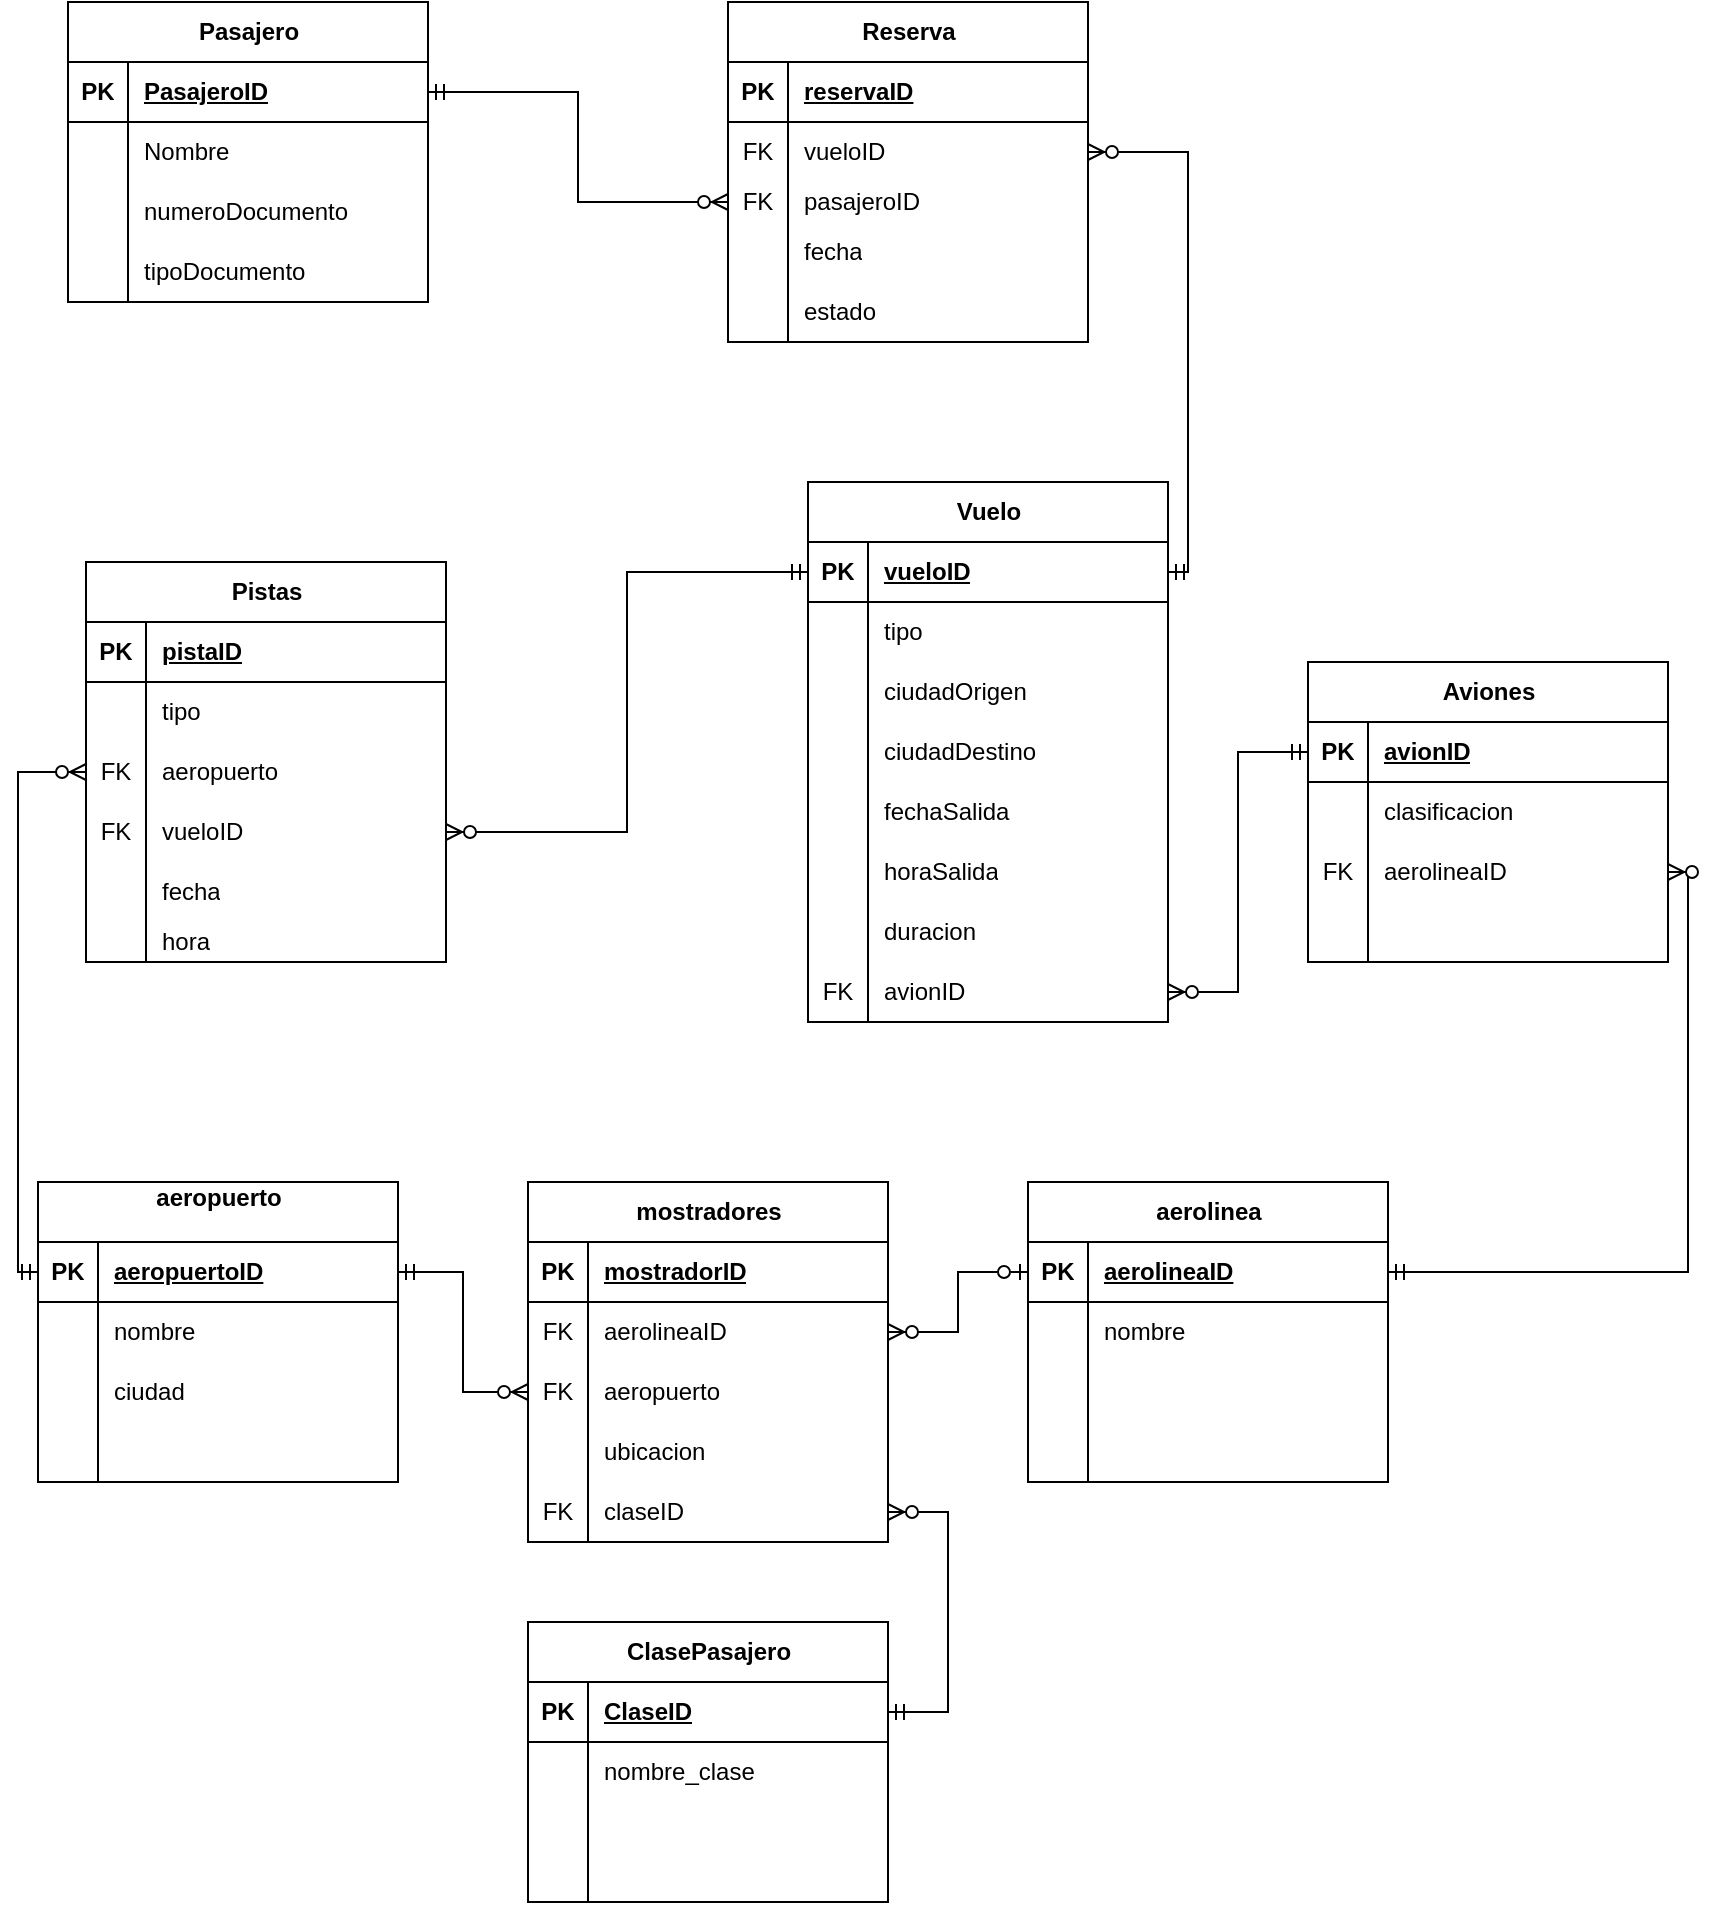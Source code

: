 <mxfile version="24.0.5" type="github">
  <diagram name="Page-1" id="Z1D8ABs6Uirl7WwFw-Ri">
    <mxGraphModel dx="1176" dy="2156" grid="1" gridSize="10" guides="1" tooltips="1" connect="1" arrows="1" fold="1" page="1" pageScale="1" pageWidth="850" pageHeight="1100" math="0" shadow="0">
      <root>
        <mxCell id="0" />
        <mxCell id="1" parent="0" />
        <mxCell id="-_fWLIBA2pjpZdsKXM5V-2" value="aeropuerto&lt;div&gt;&lt;br&gt;&lt;/div&gt;" style="shape=table;startSize=30;container=1;collapsible=1;childLayout=tableLayout;fixedRows=1;rowLines=0;fontStyle=1;align=center;resizeLast=1;html=1;" vertex="1" parent="1">
          <mxGeometry x="245" y="310" width="180" height="150" as="geometry" />
        </mxCell>
        <mxCell id="-_fWLIBA2pjpZdsKXM5V-3" value="" style="shape=tableRow;horizontal=0;startSize=0;swimlaneHead=0;swimlaneBody=0;fillColor=none;collapsible=0;dropTarget=0;points=[[0,0.5],[1,0.5]];portConstraint=eastwest;top=0;left=0;right=0;bottom=1;" vertex="1" parent="-_fWLIBA2pjpZdsKXM5V-2">
          <mxGeometry y="30" width="180" height="30" as="geometry" />
        </mxCell>
        <mxCell id="-_fWLIBA2pjpZdsKXM5V-4" value="PK" style="shape=partialRectangle;connectable=0;fillColor=none;top=0;left=0;bottom=0;right=0;fontStyle=1;overflow=hidden;whiteSpace=wrap;html=1;" vertex="1" parent="-_fWLIBA2pjpZdsKXM5V-3">
          <mxGeometry width="30" height="30" as="geometry">
            <mxRectangle width="30" height="30" as="alternateBounds" />
          </mxGeometry>
        </mxCell>
        <mxCell id="-_fWLIBA2pjpZdsKXM5V-5" value="aeropuertoID" style="shape=partialRectangle;connectable=0;fillColor=none;top=0;left=0;bottom=0;right=0;align=left;spacingLeft=6;fontStyle=5;overflow=hidden;whiteSpace=wrap;html=1;" vertex="1" parent="-_fWLIBA2pjpZdsKXM5V-3">
          <mxGeometry x="30" width="150" height="30" as="geometry">
            <mxRectangle width="150" height="30" as="alternateBounds" />
          </mxGeometry>
        </mxCell>
        <mxCell id="-_fWLIBA2pjpZdsKXM5V-6" value="" style="shape=tableRow;horizontal=0;startSize=0;swimlaneHead=0;swimlaneBody=0;fillColor=none;collapsible=0;dropTarget=0;points=[[0,0.5],[1,0.5]];portConstraint=eastwest;top=0;left=0;right=0;bottom=0;" vertex="1" parent="-_fWLIBA2pjpZdsKXM5V-2">
          <mxGeometry y="60" width="180" height="30" as="geometry" />
        </mxCell>
        <mxCell id="-_fWLIBA2pjpZdsKXM5V-7" value="" style="shape=partialRectangle;connectable=0;fillColor=none;top=0;left=0;bottom=0;right=0;editable=1;overflow=hidden;whiteSpace=wrap;html=1;" vertex="1" parent="-_fWLIBA2pjpZdsKXM5V-6">
          <mxGeometry width="30" height="30" as="geometry">
            <mxRectangle width="30" height="30" as="alternateBounds" />
          </mxGeometry>
        </mxCell>
        <mxCell id="-_fWLIBA2pjpZdsKXM5V-8" value="nombre" style="shape=partialRectangle;connectable=0;fillColor=none;top=0;left=0;bottom=0;right=0;align=left;spacingLeft=6;overflow=hidden;whiteSpace=wrap;html=1;" vertex="1" parent="-_fWLIBA2pjpZdsKXM5V-6">
          <mxGeometry x="30" width="150" height="30" as="geometry">
            <mxRectangle width="150" height="30" as="alternateBounds" />
          </mxGeometry>
        </mxCell>
        <mxCell id="-_fWLIBA2pjpZdsKXM5V-9" value="" style="shape=tableRow;horizontal=0;startSize=0;swimlaneHead=0;swimlaneBody=0;fillColor=none;collapsible=0;dropTarget=0;points=[[0,0.5],[1,0.5]];portConstraint=eastwest;top=0;left=0;right=0;bottom=0;" vertex="1" parent="-_fWLIBA2pjpZdsKXM5V-2">
          <mxGeometry y="90" width="180" height="30" as="geometry" />
        </mxCell>
        <mxCell id="-_fWLIBA2pjpZdsKXM5V-10" value="" style="shape=partialRectangle;connectable=0;fillColor=none;top=0;left=0;bottom=0;right=0;editable=1;overflow=hidden;whiteSpace=wrap;html=1;" vertex="1" parent="-_fWLIBA2pjpZdsKXM5V-9">
          <mxGeometry width="30" height="30" as="geometry">
            <mxRectangle width="30" height="30" as="alternateBounds" />
          </mxGeometry>
        </mxCell>
        <mxCell id="-_fWLIBA2pjpZdsKXM5V-11" value="ciudad" style="shape=partialRectangle;connectable=0;fillColor=none;top=0;left=0;bottom=0;right=0;align=left;spacingLeft=6;overflow=hidden;whiteSpace=wrap;html=1;" vertex="1" parent="-_fWLIBA2pjpZdsKXM5V-9">
          <mxGeometry x="30" width="150" height="30" as="geometry">
            <mxRectangle width="150" height="30" as="alternateBounds" />
          </mxGeometry>
        </mxCell>
        <mxCell id="-_fWLIBA2pjpZdsKXM5V-12" value="" style="shape=tableRow;horizontal=0;startSize=0;swimlaneHead=0;swimlaneBody=0;fillColor=none;collapsible=0;dropTarget=0;points=[[0,0.5],[1,0.5]];portConstraint=eastwest;top=0;left=0;right=0;bottom=0;" vertex="1" parent="-_fWLIBA2pjpZdsKXM5V-2">
          <mxGeometry y="120" width="180" height="30" as="geometry" />
        </mxCell>
        <mxCell id="-_fWLIBA2pjpZdsKXM5V-13" value="" style="shape=partialRectangle;connectable=0;fillColor=none;top=0;left=0;bottom=0;right=0;editable=1;overflow=hidden;whiteSpace=wrap;html=1;" vertex="1" parent="-_fWLIBA2pjpZdsKXM5V-12">
          <mxGeometry width="30" height="30" as="geometry">
            <mxRectangle width="30" height="30" as="alternateBounds" />
          </mxGeometry>
        </mxCell>
        <mxCell id="-_fWLIBA2pjpZdsKXM5V-14" value="" style="shape=partialRectangle;connectable=0;fillColor=none;top=0;left=0;bottom=0;right=0;align=left;spacingLeft=6;overflow=hidden;whiteSpace=wrap;html=1;" vertex="1" parent="-_fWLIBA2pjpZdsKXM5V-12">
          <mxGeometry x="30" width="150" height="30" as="geometry">
            <mxRectangle width="150" height="30" as="alternateBounds" />
          </mxGeometry>
        </mxCell>
        <mxCell id="-_fWLIBA2pjpZdsKXM5V-15" value="mostradores" style="shape=table;startSize=30;container=1;collapsible=1;childLayout=tableLayout;fixedRows=1;rowLines=0;fontStyle=1;align=center;resizeLast=1;html=1;" vertex="1" parent="1">
          <mxGeometry x="490" y="310" width="180" height="180" as="geometry" />
        </mxCell>
        <mxCell id="-_fWLIBA2pjpZdsKXM5V-16" value="" style="shape=tableRow;horizontal=0;startSize=0;swimlaneHead=0;swimlaneBody=0;fillColor=none;collapsible=0;dropTarget=0;points=[[0,0.5],[1,0.5]];portConstraint=eastwest;top=0;left=0;right=0;bottom=1;" vertex="1" parent="-_fWLIBA2pjpZdsKXM5V-15">
          <mxGeometry y="30" width="180" height="30" as="geometry" />
        </mxCell>
        <mxCell id="-_fWLIBA2pjpZdsKXM5V-17" value="PK" style="shape=partialRectangle;connectable=0;fillColor=none;top=0;left=0;bottom=0;right=0;fontStyle=1;overflow=hidden;whiteSpace=wrap;html=1;" vertex="1" parent="-_fWLIBA2pjpZdsKXM5V-16">
          <mxGeometry width="30" height="30" as="geometry">
            <mxRectangle width="30" height="30" as="alternateBounds" />
          </mxGeometry>
        </mxCell>
        <mxCell id="-_fWLIBA2pjpZdsKXM5V-18" value="mostradorID" style="shape=partialRectangle;connectable=0;fillColor=none;top=0;left=0;bottom=0;right=0;align=left;spacingLeft=6;fontStyle=5;overflow=hidden;whiteSpace=wrap;html=1;" vertex="1" parent="-_fWLIBA2pjpZdsKXM5V-16">
          <mxGeometry x="30" width="150" height="30" as="geometry">
            <mxRectangle width="150" height="30" as="alternateBounds" />
          </mxGeometry>
        </mxCell>
        <mxCell id="-_fWLIBA2pjpZdsKXM5V-19" value="" style="shape=tableRow;horizontal=0;startSize=0;swimlaneHead=0;swimlaneBody=0;fillColor=none;collapsible=0;dropTarget=0;points=[[0,0.5],[1,0.5]];portConstraint=eastwest;top=0;left=0;right=0;bottom=0;" vertex="1" parent="-_fWLIBA2pjpZdsKXM5V-15">
          <mxGeometry y="60" width="180" height="30" as="geometry" />
        </mxCell>
        <mxCell id="-_fWLIBA2pjpZdsKXM5V-20" value="FK" style="shape=partialRectangle;connectable=0;fillColor=none;top=0;left=0;bottom=0;right=0;editable=1;overflow=hidden;whiteSpace=wrap;html=1;" vertex="1" parent="-_fWLIBA2pjpZdsKXM5V-19">
          <mxGeometry width="30" height="30" as="geometry">
            <mxRectangle width="30" height="30" as="alternateBounds" />
          </mxGeometry>
        </mxCell>
        <mxCell id="-_fWLIBA2pjpZdsKXM5V-21" value="aerolineaID" style="shape=partialRectangle;connectable=0;fillColor=none;top=0;left=0;bottom=0;right=0;align=left;spacingLeft=6;overflow=hidden;whiteSpace=wrap;html=1;" vertex="1" parent="-_fWLIBA2pjpZdsKXM5V-19">
          <mxGeometry x="30" width="150" height="30" as="geometry">
            <mxRectangle width="150" height="30" as="alternateBounds" />
          </mxGeometry>
        </mxCell>
        <mxCell id="-_fWLIBA2pjpZdsKXM5V-22" value="" style="shape=tableRow;horizontal=0;startSize=0;swimlaneHead=0;swimlaneBody=0;fillColor=none;collapsible=0;dropTarget=0;points=[[0,0.5],[1,0.5]];portConstraint=eastwest;top=0;left=0;right=0;bottom=0;" vertex="1" parent="-_fWLIBA2pjpZdsKXM5V-15">
          <mxGeometry y="90" width="180" height="30" as="geometry" />
        </mxCell>
        <mxCell id="-_fWLIBA2pjpZdsKXM5V-23" value="FK" style="shape=partialRectangle;connectable=0;fillColor=none;top=0;left=0;bottom=0;right=0;editable=1;overflow=hidden;whiteSpace=wrap;html=1;" vertex="1" parent="-_fWLIBA2pjpZdsKXM5V-22">
          <mxGeometry width="30" height="30" as="geometry">
            <mxRectangle width="30" height="30" as="alternateBounds" />
          </mxGeometry>
        </mxCell>
        <mxCell id="-_fWLIBA2pjpZdsKXM5V-24" value="aeropuerto" style="shape=partialRectangle;connectable=0;fillColor=none;top=0;left=0;bottom=0;right=0;align=left;spacingLeft=6;overflow=hidden;whiteSpace=wrap;html=1;" vertex="1" parent="-_fWLIBA2pjpZdsKXM5V-22">
          <mxGeometry x="30" width="150" height="30" as="geometry">
            <mxRectangle width="150" height="30" as="alternateBounds" />
          </mxGeometry>
        </mxCell>
        <mxCell id="-_fWLIBA2pjpZdsKXM5V-25" value="" style="shape=tableRow;horizontal=0;startSize=0;swimlaneHead=0;swimlaneBody=0;fillColor=none;collapsible=0;dropTarget=0;points=[[0,0.5],[1,0.5]];portConstraint=eastwest;top=0;left=0;right=0;bottom=0;" vertex="1" parent="-_fWLIBA2pjpZdsKXM5V-15">
          <mxGeometry y="120" width="180" height="30" as="geometry" />
        </mxCell>
        <mxCell id="-_fWLIBA2pjpZdsKXM5V-26" value="" style="shape=partialRectangle;connectable=0;fillColor=none;top=0;left=0;bottom=0;right=0;editable=1;overflow=hidden;whiteSpace=wrap;html=1;" vertex="1" parent="-_fWLIBA2pjpZdsKXM5V-25">
          <mxGeometry width="30" height="30" as="geometry">
            <mxRectangle width="30" height="30" as="alternateBounds" />
          </mxGeometry>
        </mxCell>
        <mxCell id="-_fWLIBA2pjpZdsKXM5V-27" value="ubicacion" style="shape=partialRectangle;connectable=0;fillColor=none;top=0;left=0;bottom=0;right=0;align=left;spacingLeft=6;overflow=hidden;whiteSpace=wrap;html=1;" vertex="1" parent="-_fWLIBA2pjpZdsKXM5V-25">
          <mxGeometry x="30" width="150" height="30" as="geometry">
            <mxRectangle width="150" height="30" as="alternateBounds" />
          </mxGeometry>
        </mxCell>
        <mxCell id="-_fWLIBA2pjpZdsKXM5V-41" value="" style="shape=tableRow;horizontal=0;startSize=0;swimlaneHead=0;swimlaneBody=0;fillColor=none;collapsible=0;dropTarget=0;points=[[0,0.5],[1,0.5]];portConstraint=eastwest;top=0;left=0;right=0;bottom=0;" vertex="1" parent="-_fWLIBA2pjpZdsKXM5V-15">
          <mxGeometry y="150" width="180" height="30" as="geometry" />
        </mxCell>
        <mxCell id="-_fWLIBA2pjpZdsKXM5V-42" value="FK" style="shape=partialRectangle;connectable=0;fillColor=none;top=0;left=0;bottom=0;right=0;editable=1;overflow=hidden;whiteSpace=wrap;html=1;" vertex="1" parent="-_fWLIBA2pjpZdsKXM5V-41">
          <mxGeometry width="30" height="30" as="geometry">
            <mxRectangle width="30" height="30" as="alternateBounds" />
          </mxGeometry>
        </mxCell>
        <mxCell id="-_fWLIBA2pjpZdsKXM5V-43" value="claseID" style="shape=partialRectangle;connectable=0;fillColor=none;top=0;left=0;bottom=0;right=0;align=left;spacingLeft=6;overflow=hidden;whiteSpace=wrap;html=1;" vertex="1" parent="-_fWLIBA2pjpZdsKXM5V-41">
          <mxGeometry x="30" width="150" height="30" as="geometry">
            <mxRectangle width="150" height="30" as="alternateBounds" />
          </mxGeometry>
        </mxCell>
        <mxCell id="-_fWLIBA2pjpZdsKXM5V-28" value="aerolinea" style="shape=table;startSize=30;container=1;collapsible=1;childLayout=tableLayout;fixedRows=1;rowLines=0;fontStyle=1;align=center;resizeLast=1;html=1;" vertex="1" parent="1">
          <mxGeometry x="740" y="310" width="180" height="150" as="geometry" />
        </mxCell>
        <mxCell id="-_fWLIBA2pjpZdsKXM5V-29" value="" style="shape=tableRow;horizontal=0;startSize=0;swimlaneHead=0;swimlaneBody=0;fillColor=none;collapsible=0;dropTarget=0;points=[[0,0.5],[1,0.5]];portConstraint=eastwest;top=0;left=0;right=0;bottom=1;" vertex="1" parent="-_fWLIBA2pjpZdsKXM5V-28">
          <mxGeometry y="30" width="180" height="30" as="geometry" />
        </mxCell>
        <mxCell id="-_fWLIBA2pjpZdsKXM5V-30" value="PK" style="shape=partialRectangle;connectable=0;fillColor=none;top=0;left=0;bottom=0;right=0;fontStyle=1;overflow=hidden;whiteSpace=wrap;html=1;" vertex="1" parent="-_fWLIBA2pjpZdsKXM5V-29">
          <mxGeometry width="30" height="30" as="geometry">
            <mxRectangle width="30" height="30" as="alternateBounds" />
          </mxGeometry>
        </mxCell>
        <mxCell id="-_fWLIBA2pjpZdsKXM5V-31" value="aerolineaID" style="shape=partialRectangle;connectable=0;fillColor=none;top=0;left=0;bottom=0;right=0;align=left;spacingLeft=6;fontStyle=5;overflow=hidden;whiteSpace=wrap;html=1;" vertex="1" parent="-_fWLIBA2pjpZdsKXM5V-29">
          <mxGeometry x="30" width="150" height="30" as="geometry">
            <mxRectangle width="150" height="30" as="alternateBounds" />
          </mxGeometry>
        </mxCell>
        <mxCell id="-_fWLIBA2pjpZdsKXM5V-32" value="" style="shape=tableRow;horizontal=0;startSize=0;swimlaneHead=0;swimlaneBody=0;fillColor=none;collapsible=0;dropTarget=0;points=[[0,0.5],[1,0.5]];portConstraint=eastwest;top=0;left=0;right=0;bottom=0;" vertex="1" parent="-_fWLIBA2pjpZdsKXM5V-28">
          <mxGeometry y="60" width="180" height="30" as="geometry" />
        </mxCell>
        <mxCell id="-_fWLIBA2pjpZdsKXM5V-33" value="" style="shape=partialRectangle;connectable=0;fillColor=none;top=0;left=0;bottom=0;right=0;editable=1;overflow=hidden;whiteSpace=wrap;html=1;" vertex="1" parent="-_fWLIBA2pjpZdsKXM5V-32">
          <mxGeometry width="30" height="30" as="geometry">
            <mxRectangle width="30" height="30" as="alternateBounds" />
          </mxGeometry>
        </mxCell>
        <mxCell id="-_fWLIBA2pjpZdsKXM5V-34" value="nombre" style="shape=partialRectangle;connectable=0;fillColor=none;top=0;left=0;bottom=0;right=0;align=left;spacingLeft=6;overflow=hidden;whiteSpace=wrap;html=1;" vertex="1" parent="-_fWLIBA2pjpZdsKXM5V-32">
          <mxGeometry x="30" width="150" height="30" as="geometry">
            <mxRectangle width="150" height="30" as="alternateBounds" />
          </mxGeometry>
        </mxCell>
        <mxCell id="-_fWLIBA2pjpZdsKXM5V-35" value="" style="shape=tableRow;horizontal=0;startSize=0;swimlaneHead=0;swimlaneBody=0;fillColor=none;collapsible=0;dropTarget=0;points=[[0,0.5],[1,0.5]];portConstraint=eastwest;top=0;left=0;right=0;bottom=0;" vertex="1" parent="-_fWLIBA2pjpZdsKXM5V-28">
          <mxGeometry y="90" width="180" height="30" as="geometry" />
        </mxCell>
        <mxCell id="-_fWLIBA2pjpZdsKXM5V-36" value="" style="shape=partialRectangle;connectable=0;fillColor=none;top=0;left=0;bottom=0;right=0;editable=1;overflow=hidden;whiteSpace=wrap;html=1;" vertex="1" parent="-_fWLIBA2pjpZdsKXM5V-35">
          <mxGeometry width="30" height="30" as="geometry">
            <mxRectangle width="30" height="30" as="alternateBounds" />
          </mxGeometry>
        </mxCell>
        <mxCell id="-_fWLIBA2pjpZdsKXM5V-37" value="" style="shape=partialRectangle;connectable=0;fillColor=none;top=0;left=0;bottom=0;right=0;align=left;spacingLeft=6;overflow=hidden;whiteSpace=wrap;html=1;" vertex="1" parent="-_fWLIBA2pjpZdsKXM5V-35">
          <mxGeometry x="30" width="150" height="30" as="geometry">
            <mxRectangle width="150" height="30" as="alternateBounds" />
          </mxGeometry>
        </mxCell>
        <mxCell id="-_fWLIBA2pjpZdsKXM5V-38" value="" style="shape=tableRow;horizontal=0;startSize=0;swimlaneHead=0;swimlaneBody=0;fillColor=none;collapsible=0;dropTarget=0;points=[[0,0.5],[1,0.5]];portConstraint=eastwest;top=0;left=0;right=0;bottom=0;" vertex="1" parent="-_fWLIBA2pjpZdsKXM5V-28">
          <mxGeometry y="120" width="180" height="30" as="geometry" />
        </mxCell>
        <mxCell id="-_fWLIBA2pjpZdsKXM5V-39" value="" style="shape=partialRectangle;connectable=0;fillColor=none;top=0;left=0;bottom=0;right=0;editable=1;overflow=hidden;whiteSpace=wrap;html=1;" vertex="1" parent="-_fWLIBA2pjpZdsKXM5V-38">
          <mxGeometry width="30" height="30" as="geometry">
            <mxRectangle width="30" height="30" as="alternateBounds" />
          </mxGeometry>
        </mxCell>
        <mxCell id="-_fWLIBA2pjpZdsKXM5V-40" value="" style="shape=partialRectangle;connectable=0;fillColor=none;top=0;left=0;bottom=0;right=0;align=left;spacingLeft=6;overflow=hidden;whiteSpace=wrap;html=1;" vertex="1" parent="-_fWLIBA2pjpZdsKXM5V-38">
          <mxGeometry x="30" width="150" height="30" as="geometry">
            <mxRectangle width="150" height="30" as="alternateBounds" />
          </mxGeometry>
        </mxCell>
        <mxCell id="-_fWLIBA2pjpZdsKXM5V-44" value="ClasePasajero" style="shape=table;startSize=30;container=1;collapsible=1;childLayout=tableLayout;fixedRows=1;rowLines=0;fontStyle=1;align=center;resizeLast=1;html=1;" vertex="1" parent="1">
          <mxGeometry x="490" y="530" width="180" height="140" as="geometry" />
        </mxCell>
        <mxCell id="-_fWLIBA2pjpZdsKXM5V-45" value="" style="shape=tableRow;horizontal=0;startSize=0;swimlaneHead=0;swimlaneBody=0;fillColor=none;collapsible=0;dropTarget=0;points=[[0,0.5],[1,0.5]];portConstraint=eastwest;top=0;left=0;right=0;bottom=1;" vertex="1" parent="-_fWLIBA2pjpZdsKXM5V-44">
          <mxGeometry y="30" width="180" height="30" as="geometry" />
        </mxCell>
        <mxCell id="-_fWLIBA2pjpZdsKXM5V-46" value="PK" style="shape=partialRectangle;connectable=0;fillColor=none;top=0;left=0;bottom=0;right=0;fontStyle=1;overflow=hidden;whiteSpace=wrap;html=1;" vertex="1" parent="-_fWLIBA2pjpZdsKXM5V-45">
          <mxGeometry width="30" height="30" as="geometry">
            <mxRectangle width="30" height="30" as="alternateBounds" />
          </mxGeometry>
        </mxCell>
        <mxCell id="-_fWLIBA2pjpZdsKXM5V-47" value="ClaseID" style="shape=partialRectangle;connectable=0;fillColor=none;top=0;left=0;bottom=0;right=0;align=left;spacingLeft=6;fontStyle=5;overflow=hidden;whiteSpace=wrap;html=1;" vertex="1" parent="-_fWLIBA2pjpZdsKXM5V-45">
          <mxGeometry x="30" width="150" height="30" as="geometry">
            <mxRectangle width="150" height="30" as="alternateBounds" />
          </mxGeometry>
        </mxCell>
        <mxCell id="-_fWLIBA2pjpZdsKXM5V-48" value="" style="shape=tableRow;horizontal=0;startSize=0;swimlaneHead=0;swimlaneBody=0;fillColor=none;collapsible=0;dropTarget=0;points=[[0,0.5],[1,0.5]];portConstraint=eastwest;top=0;left=0;right=0;bottom=0;" vertex="1" parent="-_fWLIBA2pjpZdsKXM5V-44">
          <mxGeometry y="60" width="180" height="30" as="geometry" />
        </mxCell>
        <mxCell id="-_fWLIBA2pjpZdsKXM5V-49" value="" style="shape=partialRectangle;connectable=0;fillColor=none;top=0;left=0;bottom=0;right=0;editable=1;overflow=hidden;whiteSpace=wrap;html=1;" vertex="1" parent="-_fWLIBA2pjpZdsKXM5V-48">
          <mxGeometry width="30" height="30" as="geometry">
            <mxRectangle width="30" height="30" as="alternateBounds" />
          </mxGeometry>
        </mxCell>
        <mxCell id="-_fWLIBA2pjpZdsKXM5V-50" value="nombre_clase" style="shape=partialRectangle;connectable=0;fillColor=none;top=0;left=0;bottom=0;right=0;align=left;spacingLeft=6;overflow=hidden;whiteSpace=wrap;html=1;" vertex="1" parent="-_fWLIBA2pjpZdsKXM5V-48">
          <mxGeometry x="30" width="150" height="30" as="geometry">
            <mxRectangle width="150" height="30" as="alternateBounds" />
          </mxGeometry>
        </mxCell>
        <mxCell id="-_fWLIBA2pjpZdsKXM5V-51" value="" style="shape=tableRow;horizontal=0;startSize=0;swimlaneHead=0;swimlaneBody=0;fillColor=none;collapsible=0;dropTarget=0;points=[[0,0.5],[1,0.5]];portConstraint=eastwest;top=0;left=0;right=0;bottom=0;" vertex="1" parent="-_fWLIBA2pjpZdsKXM5V-44">
          <mxGeometry y="90" width="180" height="30" as="geometry" />
        </mxCell>
        <mxCell id="-_fWLIBA2pjpZdsKXM5V-52" value="" style="shape=partialRectangle;connectable=0;fillColor=none;top=0;left=0;bottom=0;right=0;editable=1;overflow=hidden;whiteSpace=wrap;html=1;" vertex="1" parent="-_fWLIBA2pjpZdsKXM5V-51">
          <mxGeometry width="30" height="30" as="geometry">
            <mxRectangle width="30" height="30" as="alternateBounds" />
          </mxGeometry>
        </mxCell>
        <mxCell id="-_fWLIBA2pjpZdsKXM5V-53" value="" style="shape=partialRectangle;connectable=0;fillColor=none;top=0;left=0;bottom=0;right=0;align=left;spacingLeft=6;overflow=hidden;whiteSpace=wrap;html=1;" vertex="1" parent="-_fWLIBA2pjpZdsKXM5V-51">
          <mxGeometry x="30" width="150" height="30" as="geometry">
            <mxRectangle width="150" height="30" as="alternateBounds" />
          </mxGeometry>
        </mxCell>
        <mxCell id="-_fWLIBA2pjpZdsKXM5V-54" value="" style="shape=tableRow;horizontal=0;startSize=0;swimlaneHead=0;swimlaneBody=0;fillColor=none;collapsible=0;dropTarget=0;points=[[0,0.5],[1,0.5]];portConstraint=eastwest;top=0;left=0;right=0;bottom=0;" vertex="1" parent="-_fWLIBA2pjpZdsKXM5V-44">
          <mxGeometry y="120" width="180" height="20" as="geometry" />
        </mxCell>
        <mxCell id="-_fWLIBA2pjpZdsKXM5V-55" value="" style="shape=partialRectangle;connectable=0;fillColor=none;top=0;left=0;bottom=0;right=0;editable=1;overflow=hidden;whiteSpace=wrap;html=1;" vertex="1" parent="-_fWLIBA2pjpZdsKXM5V-54">
          <mxGeometry width="30" height="20" as="geometry">
            <mxRectangle width="30" height="20" as="alternateBounds" />
          </mxGeometry>
        </mxCell>
        <mxCell id="-_fWLIBA2pjpZdsKXM5V-56" value="" style="shape=partialRectangle;connectable=0;fillColor=none;top=0;left=0;bottom=0;right=0;align=left;spacingLeft=6;overflow=hidden;whiteSpace=wrap;html=1;" vertex="1" parent="-_fWLIBA2pjpZdsKXM5V-54">
          <mxGeometry x="30" width="150" height="20" as="geometry">
            <mxRectangle width="150" height="20" as="alternateBounds" />
          </mxGeometry>
        </mxCell>
        <mxCell id="-_fWLIBA2pjpZdsKXM5V-57" value="" style="edgeStyle=orthogonalEdgeStyle;fontSize=12;html=1;endArrow=ERzeroToMany;startArrow=ERmandOne;rounded=0;exitX=1;exitY=0.5;exitDx=0;exitDy=0;entryX=0;entryY=0.5;entryDx=0;entryDy=0;" edge="1" parent="1" source="-_fWLIBA2pjpZdsKXM5V-3" target="-_fWLIBA2pjpZdsKXM5V-22">
          <mxGeometry width="100" height="100" relative="1" as="geometry">
            <mxPoint x="540" y="490" as="sourcePoint" />
            <mxPoint x="640" y="390" as="targetPoint" />
          </mxGeometry>
        </mxCell>
        <mxCell id="-_fWLIBA2pjpZdsKXM5V-59" value="" style="fontSize=12;html=1;endArrow=ERzeroToMany;startArrow=ERzeroToOne;rounded=0;entryX=1;entryY=0.5;entryDx=0;entryDy=0;exitX=0;exitY=0.5;exitDx=0;exitDy=0;edgeStyle=orthogonalEdgeStyle;startFill=0;" edge="1" parent="1" source="-_fWLIBA2pjpZdsKXM5V-29" target="-_fWLIBA2pjpZdsKXM5V-19">
          <mxGeometry width="100" height="100" relative="1" as="geometry">
            <mxPoint x="700" y="160" as="sourcePoint" />
            <mxPoint x="770" y="370" as="targetPoint" />
          </mxGeometry>
        </mxCell>
        <mxCell id="-_fWLIBA2pjpZdsKXM5V-61" value="" style="edgeStyle=entityRelationEdgeStyle;fontSize=12;html=1;endArrow=ERzeroToMany;startArrow=ERmandOne;rounded=0;exitX=1;exitY=0.5;exitDx=0;exitDy=0;entryX=1;entryY=0.5;entryDx=0;entryDy=0;" edge="1" parent="1" source="-_fWLIBA2pjpZdsKXM5V-45" target="-_fWLIBA2pjpZdsKXM5V-41">
          <mxGeometry width="100" height="100" relative="1" as="geometry">
            <mxPoint x="700" y="650" as="sourcePoint" />
            <mxPoint x="800" y="550" as="targetPoint" />
          </mxGeometry>
        </mxCell>
        <mxCell id="-_fWLIBA2pjpZdsKXM5V-62" value="Pistas" style="shape=table;startSize=30;container=1;collapsible=1;childLayout=tableLayout;fixedRows=1;rowLines=0;fontStyle=1;align=center;resizeLast=1;html=1;" vertex="1" parent="1">
          <mxGeometry x="269" width="180" height="200" as="geometry" />
        </mxCell>
        <mxCell id="-_fWLIBA2pjpZdsKXM5V-63" value="" style="shape=tableRow;horizontal=0;startSize=0;swimlaneHead=0;swimlaneBody=0;fillColor=none;collapsible=0;dropTarget=0;points=[[0,0.5],[1,0.5]];portConstraint=eastwest;top=0;left=0;right=0;bottom=1;" vertex="1" parent="-_fWLIBA2pjpZdsKXM5V-62">
          <mxGeometry y="30" width="180" height="30" as="geometry" />
        </mxCell>
        <mxCell id="-_fWLIBA2pjpZdsKXM5V-64" value="PK" style="shape=partialRectangle;connectable=0;fillColor=none;top=0;left=0;bottom=0;right=0;fontStyle=1;overflow=hidden;whiteSpace=wrap;html=1;" vertex="1" parent="-_fWLIBA2pjpZdsKXM5V-63">
          <mxGeometry width="30" height="30" as="geometry">
            <mxRectangle width="30" height="30" as="alternateBounds" />
          </mxGeometry>
        </mxCell>
        <mxCell id="-_fWLIBA2pjpZdsKXM5V-65" value="pistaID" style="shape=partialRectangle;connectable=0;fillColor=none;top=0;left=0;bottom=0;right=0;align=left;spacingLeft=6;fontStyle=5;overflow=hidden;whiteSpace=wrap;html=1;" vertex="1" parent="-_fWLIBA2pjpZdsKXM5V-63">
          <mxGeometry x="30" width="150" height="30" as="geometry">
            <mxRectangle width="150" height="30" as="alternateBounds" />
          </mxGeometry>
        </mxCell>
        <mxCell id="-_fWLIBA2pjpZdsKXM5V-66" value="" style="shape=tableRow;horizontal=0;startSize=0;swimlaneHead=0;swimlaneBody=0;fillColor=none;collapsible=0;dropTarget=0;points=[[0,0.5],[1,0.5]];portConstraint=eastwest;top=0;left=0;right=0;bottom=0;" vertex="1" parent="-_fWLIBA2pjpZdsKXM5V-62">
          <mxGeometry y="60" width="180" height="30" as="geometry" />
        </mxCell>
        <mxCell id="-_fWLIBA2pjpZdsKXM5V-67" value="" style="shape=partialRectangle;connectable=0;fillColor=none;top=0;left=0;bottom=0;right=0;editable=1;overflow=hidden;whiteSpace=wrap;html=1;" vertex="1" parent="-_fWLIBA2pjpZdsKXM5V-66">
          <mxGeometry width="30" height="30" as="geometry">
            <mxRectangle width="30" height="30" as="alternateBounds" />
          </mxGeometry>
        </mxCell>
        <mxCell id="-_fWLIBA2pjpZdsKXM5V-68" value="tipo" style="shape=partialRectangle;connectable=0;fillColor=none;top=0;left=0;bottom=0;right=0;align=left;spacingLeft=6;overflow=hidden;whiteSpace=wrap;html=1;" vertex="1" parent="-_fWLIBA2pjpZdsKXM5V-66">
          <mxGeometry x="30" width="150" height="30" as="geometry">
            <mxRectangle width="150" height="30" as="alternateBounds" />
          </mxGeometry>
        </mxCell>
        <mxCell id="-_fWLIBA2pjpZdsKXM5V-69" value="" style="shape=tableRow;horizontal=0;startSize=0;swimlaneHead=0;swimlaneBody=0;fillColor=none;collapsible=0;dropTarget=0;points=[[0,0.5],[1,0.5]];portConstraint=eastwest;top=0;left=0;right=0;bottom=0;" vertex="1" parent="-_fWLIBA2pjpZdsKXM5V-62">
          <mxGeometry y="90" width="180" height="30" as="geometry" />
        </mxCell>
        <mxCell id="-_fWLIBA2pjpZdsKXM5V-70" value="FK" style="shape=partialRectangle;connectable=0;fillColor=none;top=0;left=0;bottom=0;right=0;editable=1;overflow=hidden;whiteSpace=wrap;html=1;" vertex="1" parent="-_fWLIBA2pjpZdsKXM5V-69">
          <mxGeometry width="30" height="30" as="geometry">
            <mxRectangle width="30" height="30" as="alternateBounds" />
          </mxGeometry>
        </mxCell>
        <mxCell id="-_fWLIBA2pjpZdsKXM5V-71" value="aeropuerto" style="shape=partialRectangle;connectable=0;fillColor=none;top=0;left=0;bottom=0;right=0;align=left;spacingLeft=6;overflow=hidden;whiteSpace=wrap;html=1;" vertex="1" parent="-_fWLIBA2pjpZdsKXM5V-69">
          <mxGeometry x="30" width="150" height="30" as="geometry">
            <mxRectangle width="150" height="30" as="alternateBounds" />
          </mxGeometry>
        </mxCell>
        <mxCell id="-_fWLIBA2pjpZdsKXM5V-72" value="" style="shape=tableRow;horizontal=0;startSize=0;swimlaneHead=0;swimlaneBody=0;fillColor=none;collapsible=0;dropTarget=0;points=[[0,0.5],[1,0.5]];portConstraint=eastwest;top=0;left=0;right=0;bottom=0;" vertex="1" parent="-_fWLIBA2pjpZdsKXM5V-62">
          <mxGeometry y="120" width="180" height="30" as="geometry" />
        </mxCell>
        <mxCell id="-_fWLIBA2pjpZdsKXM5V-73" value="FK" style="shape=partialRectangle;connectable=0;fillColor=none;top=0;left=0;bottom=0;right=0;editable=1;overflow=hidden;whiteSpace=wrap;html=1;" vertex="1" parent="-_fWLIBA2pjpZdsKXM5V-72">
          <mxGeometry width="30" height="30" as="geometry">
            <mxRectangle width="30" height="30" as="alternateBounds" />
          </mxGeometry>
        </mxCell>
        <mxCell id="-_fWLIBA2pjpZdsKXM5V-74" value="vueloID" style="shape=partialRectangle;connectable=0;fillColor=none;top=0;left=0;bottom=0;right=0;align=left;spacingLeft=6;overflow=hidden;whiteSpace=wrap;html=1;" vertex="1" parent="-_fWLIBA2pjpZdsKXM5V-72">
          <mxGeometry x="30" width="150" height="30" as="geometry">
            <mxRectangle width="150" height="30" as="alternateBounds" />
          </mxGeometry>
        </mxCell>
        <mxCell id="-_fWLIBA2pjpZdsKXM5V-129" value="" style="shape=tableRow;horizontal=0;startSize=0;swimlaneHead=0;swimlaneBody=0;fillColor=none;collapsible=0;dropTarget=0;points=[[0,0.5],[1,0.5]];portConstraint=eastwest;top=0;left=0;right=0;bottom=0;" vertex="1" parent="-_fWLIBA2pjpZdsKXM5V-62">
          <mxGeometry y="150" width="180" height="30" as="geometry" />
        </mxCell>
        <mxCell id="-_fWLIBA2pjpZdsKXM5V-130" value="" style="shape=partialRectangle;connectable=0;fillColor=none;top=0;left=0;bottom=0;right=0;editable=1;overflow=hidden;whiteSpace=wrap;html=1;" vertex="1" parent="-_fWLIBA2pjpZdsKXM5V-129">
          <mxGeometry width="30" height="30" as="geometry">
            <mxRectangle width="30" height="30" as="alternateBounds" />
          </mxGeometry>
        </mxCell>
        <mxCell id="-_fWLIBA2pjpZdsKXM5V-131" value="fecha" style="shape=partialRectangle;connectable=0;fillColor=none;top=0;left=0;bottom=0;right=0;align=left;spacingLeft=6;overflow=hidden;whiteSpace=wrap;html=1;" vertex="1" parent="-_fWLIBA2pjpZdsKXM5V-129">
          <mxGeometry x="30" width="150" height="30" as="geometry">
            <mxRectangle width="150" height="30" as="alternateBounds" />
          </mxGeometry>
        </mxCell>
        <mxCell id="-_fWLIBA2pjpZdsKXM5V-132" value="" style="shape=tableRow;horizontal=0;startSize=0;swimlaneHead=0;swimlaneBody=0;fillColor=none;collapsible=0;dropTarget=0;points=[[0,0.5],[1,0.5]];portConstraint=eastwest;top=0;left=0;right=0;bottom=0;" vertex="1" parent="-_fWLIBA2pjpZdsKXM5V-62">
          <mxGeometry y="180" width="180" height="20" as="geometry" />
        </mxCell>
        <mxCell id="-_fWLIBA2pjpZdsKXM5V-133" value="" style="shape=partialRectangle;connectable=0;fillColor=none;top=0;left=0;bottom=0;right=0;editable=1;overflow=hidden;whiteSpace=wrap;html=1;" vertex="1" parent="-_fWLIBA2pjpZdsKXM5V-132">
          <mxGeometry width="30" height="20" as="geometry">
            <mxRectangle width="30" height="20" as="alternateBounds" />
          </mxGeometry>
        </mxCell>
        <mxCell id="-_fWLIBA2pjpZdsKXM5V-134" value="hora" style="shape=partialRectangle;connectable=0;fillColor=none;top=0;left=0;bottom=0;right=0;align=left;spacingLeft=6;overflow=hidden;whiteSpace=wrap;html=1;" vertex="1" parent="-_fWLIBA2pjpZdsKXM5V-132">
          <mxGeometry x="30" width="150" height="20" as="geometry">
            <mxRectangle width="150" height="20" as="alternateBounds" />
          </mxGeometry>
        </mxCell>
        <mxCell id="-_fWLIBA2pjpZdsKXM5V-75" value="Aviones" style="shape=table;startSize=30;container=1;collapsible=1;childLayout=tableLayout;fixedRows=1;rowLines=0;fontStyle=1;align=center;resizeLast=1;html=1;" vertex="1" parent="1">
          <mxGeometry x="880" y="50" width="180" height="150" as="geometry" />
        </mxCell>
        <mxCell id="-_fWLIBA2pjpZdsKXM5V-76" value="" style="shape=tableRow;horizontal=0;startSize=0;swimlaneHead=0;swimlaneBody=0;fillColor=none;collapsible=0;dropTarget=0;points=[[0,0.5],[1,0.5]];portConstraint=eastwest;top=0;left=0;right=0;bottom=1;" vertex="1" parent="-_fWLIBA2pjpZdsKXM5V-75">
          <mxGeometry y="30" width="180" height="30" as="geometry" />
        </mxCell>
        <mxCell id="-_fWLIBA2pjpZdsKXM5V-77" value="PK" style="shape=partialRectangle;connectable=0;fillColor=none;top=0;left=0;bottom=0;right=0;fontStyle=1;overflow=hidden;whiteSpace=wrap;html=1;" vertex="1" parent="-_fWLIBA2pjpZdsKXM5V-76">
          <mxGeometry width="30" height="30" as="geometry">
            <mxRectangle width="30" height="30" as="alternateBounds" />
          </mxGeometry>
        </mxCell>
        <mxCell id="-_fWLIBA2pjpZdsKXM5V-78" value="avionID" style="shape=partialRectangle;connectable=0;fillColor=none;top=0;left=0;bottom=0;right=0;align=left;spacingLeft=6;fontStyle=5;overflow=hidden;whiteSpace=wrap;html=1;" vertex="1" parent="-_fWLIBA2pjpZdsKXM5V-76">
          <mxGeometry x="30" width="150" height="30" as="geometry">
            <mxRectangle width="150" height="30" as="alternateBounds" />
          </mxGeometry>
        </mxCell>
        <mxCell id="-_fWLIBA2pjpZdsKXM5V-79" value="" style="shape=tableRow;horizontal=0;startSize=0;swimlaneHead=0;swimlaneBody=0;fillColor=none;collapsible=0;dropTarget=0;points=[[0,0.5],[1,0.5]];portConstraint=eastwest;top=0;left=0;right=0;bottom=0;" vertex="1" parent="-_fWLIBA2pjpZdsKXM5V-75">
          <mxGeometry y="60" width="180" height="30" as="geometry" />
        </mxCell>
        <mxCell id="-_fWLIBA2pjpZdsKXM5V-80" value="" style="shape=partialRectangle;connectable=0;fillColor=none;top=0;left=0;bottom=0;right=0;editable=1;overflow=hidden;whiteSpace=wrap;html=1;" vertex="1" parent="-_fWLIBA2pjpZdsKXM5V-79">
          <mxGeometry width="30" height="30" as="geometry">
            <mxRectangle width="30" height="30" as="alternateBounds" />
          </mxGeometry>
        </mxCell>
        <mxCell id="-_fWLIBA2pjpZdsKXM5V-81" value="clasificacion" style="shape=partialRectangle;connectable=0;fillColor=none;top=0;left=0;bottom=0;right=0;align=left;spacingLeft=6;overflow=hidden;whiteSpace=wrap;html=1;" vertex="1" parent="-_fWLIBA2pjpZdsKXM5V-79">
          <mxGeometry x="30" width="150" height="30" as="geometry">
            <mxRectangle width="150" height="30" as="alternateBounds" />
          </mxGeometry>
        </mxCell>
        <mxCell id="-_fWLIBA2pjpZdsKXM5V-82" value="" style="shape=tableRow;horizontal=0;startSize=0;swimlaneHead=0;swimlaneBody=0;fillColor=none;collapsible=0;dropTarget=0;points=[[0,0.5],[1,0.5]];portConstraint=eastwest;top=0;left=0;right=0;bottom=0;" vertex="1" parent="-_fWLIBA2pjpZdsKXM5V-75">
          <mxGeometry y="90" width="180" height="30" as="geometry" />
        </mxCell>
        <mxCell id="-_fWLIBA2pjpZdsKXM5V-83" value="FK" style="shape=partialRectangle;connectable=0;fillColor=none;top=0;left=0;bottom=0;right=0;editable=1;overflow=hidden;whiteSpace=wrap;html=1;" vertex="1" parent="-_fWLIBA2pjpZdsKXM5V-82">
          <mxGeometry width="30" height="30" as="geometry">
            <mxRectangle width="30" height="30" as="alternateBounds" />
          </mxGeometry>
        </mxCell>
        <mxCell id="-_fWLIBA2pjpZdsKXM5V-84" value="aerolineaID" style="shape=partialRectangle;connectable=0;fillColor=none;top=0;left=0;bottom=0;right=0;align=left;spacingLeft=6;overflow=hidden;whiteSpace=wrap;html=1;" vertex="1" parent="-_fWLIBA2pjpZdsKXM5V-82">
          <mxGeometry x="30" width="150" height="30" as="geometry">
            <mxRectangle width="150" height="30" as="alternateBounds" />
          </mxGeometry>
        </mxCell>
        <mxCell id="-_fWLIBA2pjpZdsKXM5V-85" value="" style="shape=tableRow;horizontal=0;startSize=0;swimlaneHead=0;swimlaneBody=0;fillColor=none;collapsible=0;dropTarget=0;points=[[0,0.5],[1,0.5]];portConstraint=eastwest;top=0;left=0;right=0;bottom=0;" vertex="1" parent="-_fWLIBA2pjpZdsKXM5V-75">
          <mxGeometry y="120" width="180" height="30" as="geometry" />
        </mxCell>
        <mxCell id="-_fWLIBA2pjpZdsKXM5V-86" value="" style="shape=partialRectangle;connectable=0;fillColor=none;top=0;left=0;bottom=0;right=0;editable=1;overflow=hidden;whiteSpace=wrap;html=1;" vertex="1" parent="-_fWLIBA2pjpZdsKXM5V-85">
          <mxGeometry width="30" height="30" as="geometry">
            <mxRectangle width="30" height="30" as="alternateBounds" />
          </mxGeometry>
        </mxCell>
        <mxCell id="-_fWLIBA2pjpZdsKXM5V-87" value="" style="shape=partialRectangle;connectable=0;fillColor=none;top=0;left=0;bottom=0;right=0;align=left;spacingLeft=6;overflow=hidden;whiteSpace=wrap;html=1;" vertex="1" parent="-_fWLIBA2pjpZdsKXM5V-85">
          <mxGeometry x="30" width="150" height="30" as="geometry">
            <mxRectangle width="150" height="30" as="alternateBounds" />
          </mxGeometry>
        </mxCell>
        <mxCell id="-_fWLIBA2pjpZdsKXM5V-88" value="" style="edgeStyle=orthogonalEdgeStyle;fontSize=12;html=1;endArrow=ERzeroToMany;startArrow=ERmandOne;rounded=0;exitX=1;exitY=0.5;exitDx=0;exitDy=0;entryX=1;entryY=0.5;entryDx=0;entryDy=0;" edge="1" parent="1" source="-_fWLIBA2pjpZdsKXM5V-29" target="-_fWLIBA2pjpZdsKXM5V-82">
          <mxGeometry width="100" height="100" relative="1" as="geometry">
            <mxPoint x="960" y="490" as="sourcePoint" />
            <mxPoint x="1060" y="390" as="targetPoint" />
          </mxGeometry>
        </mxCell>
        <mxCell id="-_fWLIBA2pjpZdsKXM5V-89" value="" style="edgeStyle=orthogonalEdgeStyle;fontSize=12;html=1;endArrow=ERzeroToMany;startArrow=ERmandOne;rounded=0;entryX=0;entryY=0.5;entryDx=0;entryDy=0;exitX=0;exitY=0.5;exitDx=0;exitDy=0;" edge="1" parent="1" source="-_fWLIBA2pjpZdsKXM5V-3" target="-_fWLIBA2pjpZdsKXM5V-69">
          <mxGeometry width="100" height="100" relative="1" as="geometry">
            <mxPoint x="210" y="640" as="sourcePoint" />
            <mxPoint x="310" y="540" as="targetPoint" />
          </mxGeometry>
        </mxCell>
        <mxCell id="-_fWLIBA2pjpZdsKXM5V-90" value="Vuelo" style="shape=table;startSize=30;container=1;collapsible=1;childLayout=tableLayout;fixedRows=1;rowLines=0;fontStyle=1;align=center;resizeLast=1;html=1;" vertex="1" parent="1">
          <mxGeometry x="630" y="-40" width="180" height="270" as="geometry" />
        </mxCell>
        <mxCell id="-_fWLIBA2pjpZdsKXM5V-91" value="" style="shape=tableRow;horizontal=0;startSize=0;swimlaneHead=0;swimlaneBody=0;fillColor=none;collapsible=0;dropTarget=0;points=[[0,0.5],[1,0.5]];portConstraint=eastwest;top=0;left=0;right=0;bottom=1;" vertex="1" parent="-_fWLIBA2pjpZdsKXM5V-90">
          <mxGeometry y="30" width="180" height="30" as="geometry" />
        </mxCell>
        <mxCell id="-_fWLIBA2pjpZdsKXM5V-92" value="PK" style="shape=partialRectangle;connectable=0;fillColor=none;top=0;left=0;bottom=0;right=0;fontStyle=1;overflow=hidden;whiteSpace=wrap;html=1;" vertex="1" parent="-_fWLIBA2pjpZdsKXM5V-91">
          <mxGeometry width="30" height="30" as="geometry">
            <mxRectangle width="30" height="30" as="alternateBounds" />
          </mxGeometry>
        </mxCell>
        <mxCell id="-_fWLIBA2pjpZdsKXM5V-93" value="vueloID" style="shape=partialRectangle;connectable=0;fillColor=none;top=0;left=0;bottom=0;right=0;align=left;spacingLeft=6;fontStyle=5;overflow=hidden;whiteSpace=wrap;html=1;" vertex="1" parent="-_fWLIBA2pjpZdsKXM5V-91">
          <mxGeometry x="30" width="150" height="30" as="geometry">
            <mxRectangle width="150" height="30" as="alternateBounds" />
          </mxGeometry>
        </mxCell>
        <mxCell id="-_fWLIBA2pjpZdsKXM5V-94" value="" style="shape=tableRow;horizontal=0;startSize=0;swimlaneHead=0;swimlaneBody=0;fillColor=none;collapsible=0;dropTarget=0;points=[[0,0.5],[1,0.5]];portConstraint=eastwest;top=0;left=0;right=0;bottom=0;" vertex="1" parent="-_fWLIBA2pjpZdsKXM5V-90">
          <mxGeometry y="60" width="180" height="30" as="geometry" />
        </mxCell>
        <mxCell id="-_fWLIBA2pjpZdsKXM5V-95" value="" style="shape=partialRectangle;connectable=0;fillColor=none;top=0;left=0;bottom=0;right=0;editable=1;overflow=hidden;whiteSpace=wrap;html=1;" vertex="1" parent="-_fWLIBA2pjpZdsKXM5V-94">
          <mxGeometry width="30" height="30" as="geometry">
            <mxRectangle width="30" height="30" as="alternateBounds" />
          </mxGeometry>
        </mxCell>
        <mxCell id="-_fWLIBA2pjpZdsKXM5V-96" value="tipo" style="shape=partialRectangle;connectable=0;fillColor=none;top=0;left=0;bottom=0;right=0;align=left;spacingLeft=6;overflow=hidden;whiteSpace=wrap;html=1;" vertex="1" parent="-_fWLIBA2pjpZdsKXM5V-94">
          <mxGeometry x="30" width="150" height="30" as="geometry">
            <mxRectangle width="150" height="30" as="alternateBounds" />
          </mxGeometry>
        </mxCell>
        <mxCell id="-_fWLIBA2pjpZdsKXM5V-97" value="" style="shape=tableRow;horizontal=0;startSize=0;swimlaneHead=0;swimlaneBody=0;fillColor=none;collapsible=0;dropTarget=0;points=[[0,0.5],[1,0.5]];portConstraint=eastwest;top=0;left=0;right=0;bottom=0;" vertex="1" parent="-_fWLIBA2pjpZdsKXM5V-90">
          <mxGeometry y="90" width="180" height="30" as="geometry" />
        </mxCell>
        <mxCell id="-_fWLIBA2pjpZdsKXM5V-98" value="" style="shape=partialRectangle;connectable=0;fillColor=none;top=0;left=0;bottom=0;right=0;editable=1;overflow=hidden;whiteSpace=wrap;html=1;" vertex="1" parent="-_fWLIBA2pjpZdsKXM5V-97">
          <mxGeometry width="30" height="30" as="geometry">
            <mxRectangle width="30" height="30" as="alternateBounds" />
          </mxGeometry>
        </mxCell>
        <mxCell id="-_fWLIBA2pjpZdsKXM5V-99" value="ciudadOrigen" style="shape=partialRectangle;connectable=0;fillColor=none;top=0;left=0;bottom=0;right=0;align=left;spacingLeft=6;overflow=hidden;whiteSpace=wrap;html=1;" vertex="1" parent="-_fWLIBA2pjpZdsKXM5V-97">
          <mxGeometry x="30" width="150" height="30" as="geometry">
            <mxRectangle width="150" height="30" as="alternateBounds" />
          </mxGeometry>
        </mxCell>
        <mxCell id="-_fWLIBA2pjpZdsKXM5V-100" value="" style="shape=tableRow;horizontal=0;startSize=0;swimlaneHead=0;swimlaneBody=0;fillColor=none;collapsible=0;dropTarget=0;points=[[0,0.5],[1,0.5]];portConstraint=eastwest;top=0;left=0;right=0;bottom=0;" vertex="1" parent="-_fWLIBA2pjpZdsKXM5V-90">
          <mxGeometry y="120" width="180" height="30" as="geometry" />
        </mxCell>
        <mxCell id="-_fWLIBA2pjpZdsKXM5V-101" value="" style="shape=partialRectangle;connectable=0;fillColor=none;top=0;left=0;bottom=0;right=0;editable=1;overflow=hidden;whiteSpace=wrap;html=1;" vertex="1" parent="-_fWLIBA2pjpZdsKXM5V-100">
          <mxGeometry width="30" height="30" as="geometry">
            <mxRectangle width="30" height="30" as="alternateBounds" />
          </mxGeometry>
        </mxCell>
        <mxCell id="-_fWLIBA2pjpZdsKXM5V-102" value="ciudadDestino" style="shape=partialRectangle;connectable=0;fillColor=none;top=0;left=0;bottom=0;right=0;align=left;spacingLeft=6;overflow=hidden;whiteSpace=wrap;html=1;" vertex="1" parent="-_fWLIBA2pjpZdsKXM5V-100">
          <mxGeometry x="30" width="150" height="30" as="geometry">
            <mxRectangle width="150" height="30" as="alternateBounds" />
          </mxGeometry>
        </mxCell>
        <mxCell id="-_fWLIBA2pjpZdsKXM5V-103" value="" style="shape=tableRow;horizontal=0;startSize=0;swimlaneHead=0;swimlaneBody=0;fillColor=none;collapsible=0;dropTarget=0;points=[[0,0.5],[1,0.5]];portConstraint=eastwest;top=0;left=0;right=0;bottom=0;" vertex="1" parent="-_fWLIBA2pjpZdsKXM5V-90">
          <mxGeometry y="150" width="180" height="30" as="geometry" />
        </mxCell>
        <mxCell id="-_fWLIBA2pjpZdsKXM5V-104" value="" style="shape=partialRectangle;connectable=0;fillColor=none;top=0;left=0;bottom=0;right=0;editable=1;overflow=hidden;whiteSpace=wrap;html=1;" vertex="1" parent="-_fWLIBA2pjpZdsKXM5V-103">
          <mxGeometry width="30" height="30" as="geometry">
            <mxRectangle width="30" height="30" as="alternateBounds" />
          </mxGeometry>
        </mxCell>
        <mxCell id="-_fWLIBA2pjpZdsKXM5V-105" value="fechaSalida" style="shape=partialRectangle;connectable=0;fillColor=none;top=0;left=0;bottom=0;right=0;align=left;spacingLeft=6;overflow=hidden;whiteSpace=wrap;html=1;" vertex="1" parent="-_fWLIBA2pjpZdsKXM5V-103">
          <mxGeometry x="30" width="150" height="30" as="geometry">
            <mxRectangle width="150" height="30" as="alternateBounds" />
          </mxGeometry>
        </mxCell>
        <mxCell id="-_fWLIBA2pjpZdsKXM5V-106" value="" style="shape=tableRow;horizontal=0;startSize=0;swimlaneHead=0;swimlaneBody=0;fillColor=none;collapsible=0;dropTarget=0;points=[[0,0.5],[1,0.5]];portConstraint=eastwest;top=0;left=0;right=0;bottom=0;" vertex="1" parent="-_fWLIBA2pjpZdsKXM5V-90">
          <mxGeometry y="180" width="180" height="30" as="geometry" />
        </mxCell>
        <mxCell id="-_fWLIBA2pjpZdsKXM5V-107" value="" style="shape=partialRectangle;connectable=0;fillColor=none;top=0;left=0;bottom=0;right=0;editable=1;overflow=hidden;whiteSpace=wrap;html=1;" vertex="1" parent="-_fWLIBA2pjpZdsKXM5V-106">
          <mxGeometry width="30" height="30" as="geometry">
            <mxRectangle width="30" height="30" as="alternateBounds" />
          </mxGeometry>
        </mxCell>
        <mxCell id="-_fWLIBA2pjpZdsKXM5V-108" value="horaSalida" style="shape=partialRectangle;connectable=0;fillColor=none;top=0;left=0;bottom=0;right=0;align=left;spacingLeft=6;overflow=hidden;whiteSpace=wrap;html=1;" vertex="1" parent="-_fWLIBA2pjpZdsKXM5V-106">
          <mxGeometry x="30" width="150" height="30" as="geometry">
            <mxRectangle width="150" height="30" as="alternateBounds" />
          </mxGeometry>
        </mxCell>
        <mxCell id="-_fWLIBA2pjpZdsKXM5V-109" value="" style="shape=tableRow;horizontal=0;startSize=0;swimlaneHead=0;swimlaneBody=0;fillColor=none;collapsible=0;dropTarget=0;points=[[0,0.5],[1,0.5]];portConstraint=eastwest;top=0;left=0;right=0;bottom=0;" vertex="1" parent="-_fWLIBA2pjpZdsKXM5V-90">
          <mxGeometry y="210" width="180" height="30" as="geometry" />
        </mxCell>
        <mxCell id="-_fWLIBA2pjpZdsKXM5V-110" value="" style="shape=partialRectangle;connectable=0;fillColor=none;top=0;left=0;bottom=0;right=0;editable=1;overflow=hidden;whiteSpace=wrap;html=1;" vertex="1" parent="-_fWLIBA2pjpZdsKXM5V-109">
          <mxGeometry width="30" height="30" as="geometry">
            <mxRectangle width="30" height="30" as="alternateBounds" />
          </mxGeometry>
        </mxCell>
        <mxCell id="-_fWLIBA2pjpZdsKXM5V-111" value="duracion" style="shape=partialRectangle;connectable=0;fillColor=none;top=0;left=0;bottom=0;right=0;align=left;spacingLeft=6;overflow=hidden;whiteSpace=wrap;html=1;" vertex="1" parent="-_fWLIBA2pjpZdsKXM5V-109">
          <mxGeometry x="30" width="150" height="30" as="geometry">
            <mxRectangle width="150" height="30" as="alternateBounds" />
          </mxGeometry>
        </mxCell>
        <mxCell id="-_fWLIBA2pjpZdsKXM5V-112" value="" style="shape=tableRow;horizontal=0;startSize=0;swimlaneHead=0;swimlaneBody=0;fillColor=none;collapsible=0;dropTarget=0;points=[[0,0.5],[1,0.5]];portConstraint=eastwest;top=0;left=0;right=0;bottom=0;" vertex="1" parent="-_fWLIBA2pjpZdsKXM5V-90">
          <mxGeometry y="240" width="180" height="30" as="geometry" />
        </mxCell>
        <mxCell id="-_fWLIBA2pjpZdsKXM5V-113" value="FK" style="shape=partialRectangle;connectable=0;fillColor=none;top=0;left=0;bottom=0;right=0;editable=1;overflow=hidden;whiteSpace=wrap;html=1;" vertex="1" parent="-_fWLIBA2pjpZdsKXM5V-112">
          <mxGeometry width="30" height="30" as="geometry">
            <mxRectangle width="30" height="30" as="alternateBounds" />
          </mxGeometry>
        </mxCell>
        <mxCell id="-_fWLIBA2pjpZdsKXM5V-114" value="avionID" style="shape=partialRectangle;connectable=0;fillColor=none;top=0;left=0;bottom=0;right=0;align=left;spacingLeft=6;overflow=hidden;whiteSpace=wrap;html=1;" vertex="1" parent="-_fWLIBA2pjpZdsKXM5V-112">
          <mxGeometry x="30" width="150" height="30" as="geometry">
            <mxRectangle width="150" height="30" as="alternateBounds" />
          </mxGeometry>
        </mxCell>
        <mxCell id="-_fWLIBA2pjpZdsKXM5V-115" value="" style="edgeStyle=orthogonalEdgeStyle;fontSize=12;html=1;endArrow=ERzeroToMany;startArrow=ERmandOne;rounded=0;exitX=0;exitY=0.5;exitDx=0;exitDy=0;entryX=1;entryY=0.5;entryDx=0;entryDy=0;" edge="1" parent="1" source="-_fWLIBA2pjpZdsKXM5V-76" target="-_fWLIBA2pjpZdsKXM5V-112">
          <mxGeometry width="100" height="100" relative="1" as="geometry">
            <mxPoint x="820" as="sourcePoint" />
            <mxPoint x="960" y="-200" as="targetPoint" />
          </mxGeometry>
        </mxCell>
        <mxCell id="-_fWLIBA2pjpZdsKXM5V-116" value="Reserva" style="shape=table;startSize=30;container=1;collapsible=1;childLayout=tableLayout;fixedRows=1;rowLines=0;fontStyle=1;align=center;resizeLast=1;html=1;" vertex="1" parent="1">
          <mxGeometry x="590" y="-280" width="180" height="170" as="geometry" />
        </mxCell>
        <mxCell id="-_fWLIBA2pjpZdsKXM5V-117" value="" style="shape=tableRow;horizontal=0;startSize=0;swimlaneHead=0;swimlaneBody=0;fillColor=none;collapsible=0;dropTarget=0;points=[[0,0.5],[1,0.5]];portConstraint=eastwest;top=0;left=0;right=0;bottom=1;" vertex="1" parent="-_fWLIBA2pjpZdsKXM5V-116">
          <mxGeometry y="30" width="180" height="30" as="geometry" />
        </mxCell>
        <mxCell id="-_fWLIBA2pjpZdsKXM5V-118" value="PK" style="shape=partialRectangle;connectable=0;fillColor=none;top=0;left=0;bottom=0;right=0;fontStyle=1;overflow=hidden;whiteSpace=wrap;html=1;" vertex="1" parent="-_fWLIBA2pjpZdsKXM5V-117">
          <mxGeometry width="30" height="30" as="geometry">
            <mxRectangle width="30" height="30" as="alternateBounds" />
          </mxGeometry>
        </mxCell>
        <mxCell id="-_fWLIBA2pjpZdsKXM5V-119" value="reservaID" style="shape=partialRectangle;connectable=0;fillColor=none;top=0;left=0;bottom=0;right=0;align=left;spacingLeft=6;fontStyle=5;overflow=hidden;whiteSpace=wrap;html=1;" vertex="1" parent="-_fWLIBA2pjpZdsKXM5V-117">
          <mxGeometry x="30" width="150" height="30" as="geometry">
            <mxRectangle width="150" height="30" as="alternateBounds" />
          </mxGeometry>
        </mxCell>
        <mxCell id="-_fWLIBA2pjpZdsKXM5V-120" value="" style="shape=tableRow;horizontal=0;startSize=0;swimlaneHead=0;swimlaneBody=0;fillColor=none;collapsible=0;dropTarget=0;points=[[0,0.5],[1,0.5]];portConstraint=eastwest;top=0;left=0;right=0;bottom=0;" vertex="1" parent="-_fWLIBA2pjpZdsKXM5V-116">
          <mxGeometry y="60" width="180" height="30" as="geometry" />
        </mxCell>
        <mxCell id="-_fWLIBA2pjpZdsKXM5V-121" value="FK" style="shape=partialRectangle;connectable=0;fillColor=none;top=0;left=0;bottom=0;right=0;editable=1;overflow=hidden;whiteSpace=wrap;html=1;" vertex="1" parent="-_fWLIBA2pjpZdsKXM5V-120">
          <mxGeometry width="30" height="30" as="geometry">
            <mxRectangle width="30" height="30" as="alternateBounds" />
          </mxGeometry>
        </mxCell>
        <mxCell id="-_fWLIBA2pjpZdsKXM5V-122" value="vueloID" style="shape=partialRectangle;connectable=0;fillColor=none;top=0;left=0;bottom=0;right=0;align=left;spacingLeft=6;overflow=hidden;whiteSpace=wrap;html=1;" vertex="1" parent="-_fWLIBA2pjpZdsKXM5V-120">
          <mxGeometry x="30" width="150" height="30" as="geometry">
            <mxRectangle width="150" height="30" as="alternateBounds" />
          </mxGeometry>
        </mxCell>
        <mxCell id="-_fWLIBA2pjpZdsKXM5V-123" value="" style="shape=tableRow;horizontal=0;startSize=0;swimlaneHead=0;swimlaneBody=0;fillColor=none;collapsible=0;dropTarget=0;points=[[0,0.5],[1,0.5]];portConstraint=eastwest;top=0;left=0;right=0;bottom=0;" vertex="1" parent="-_fWLIBA2pjpZdsKXM5V-116">
          <mxGeometry y="90" width="180" height="20" as="geometry" />
        </mxCell>
        <mxCell id="-_fWLIBA2pjpZdsKXM5V-124" value="FK" style="shape=partialRectangle;connectable=0;fillColor=none;top=0;left=0;bottom=0;right=0;editable=1;overflow=hidden;whiteSpace=wrap;html=1;" vertex="1" parent="-_fWLIBA2pjpZdsKXM5V-123">
          <mxGeometry width="30" height="20" as="geometry">
            <mxRectangle width="30" height="20" as="alternateBounds" />
          </mxGeometry>
        </mxCell>
        <mxCell id="-_fWLIBA2pjpZdsKXM5V-125" value="pasajeroID" style="shape=partialRectangle;connectable=0;fillColor=none;top=0;left=0;bottom=0;right=0;align=left;spacingLeft=6;overflow=hidden;whiteSpace=wrap;html=1;" vertex="1" parent="-_fWLIBA2pjpZdsKXM5V-123">
          <mxGeometry x="30" width="150" height="20" as="geometry">
            <mxRectangle width="150" height="20" as="alternateBounds" />
          </mxGeometry>
        </mxCell>
        <mxCell id="-_fWLIBA2pjpZdsKXM5V-126" value="" style="shape=tableRow;horizontal=0;startSize=0;swimlaneHead=0;swimlaneBody=0;fillColor=none;collapsible=0;dropTarget=0;points=[[0,0.5],[1,0.5]];portConstraint=eastwest;top=0;left=0;right=0;bottom=0;" vertex="1" parent="-_fWLIBA2pjpZdsKXM5V-116">
          <mxGeometry y="110" width="180" height="30" as="geometry" />
        </mxCell>
        <mxCell id="-_fWLIBA2pjpZdsKXM5V-127" value="" style="shape=partialRectangle;connectable=0;fillColor=none;top=0;left=0;bottom=0;right=0;editable=1;overflow=hidden;whiteSpace=wrap;html=1;" vertex="1" parent="-_fWLIBA2pjpZdsKXM5V-126">
          <mxGeometry width="30" height="30" as="geometry">
            <mxRectangle width="30" height="30" as="alternateBounds" />
          </mxGeometry>
        </mxCell>
        <mxCell id="-_fWLIBA2pjpZdsKXM5V-128" value="fecha" style="shape=partialRectangle;connectable=0;fillColor=none;top=0;left=0;bottom=0;right=0;align=left;spacingLeft=6;overflow=hidden;whiteSpace=wrap;html=1;" vertex="1" parent="-_fWLIBA2pjpZdsKXM5V-126">
          <mxGeometry x="30" width="150" height="30" as="geometry">
            <mxRectangle width="150" height="30" as="alternateBounds" />
          </mxGeometry>
        </mxCell>
        <mxCell id="-_fWLIBA2pjpZdsKXM5V-152" value="" style="shape=tableRow;horizontal=0;startSize=0;swimlaneHead=0;swimlaneBody=0;fillColor=none;collapsible=0;dropTarget=0;points=[[0,0.5],[1,0.5]];portConstraint=eastwest;top=0;left=0;right=0;bottom=0;" vertex="1" parent="-_fWLIBA2pjpZdsKXM5V-116">
          <mxGeometry y="140" width="180" height="30" as="geometry" />
        </mxCell>
        <mxCell id="-_fWLIBA2pjpZdsKXM5V-153" value="" style="shape=partialRectangle;connectable=0;fillColor=none;top=0;left=0;bottom=0;right=0;editable=1;overflow=hidden;whiteSpace=wrap;html=1;" vertex="1" parent="-_fWLIBA2pjpZdsKXM5V-152">
          <mxGeometry width="30" height="30" as="geometry">
            <mxRectangle width="30" height="30" as="alternateBounds" />
          </mxGeometry>
        </mxCell>
        <mxCell id="-_fWLIBA2pjpZdsKXM5V-154" value="estado" style="shape=partialRectangle;connectable=0;fillColor=none;top=0;left=0;bottom=0;right=0;align=left;spacingLeft=6;overflow=hidden;whiteSpace=wrap;html=1;" vertex="1" parent="-_fWLIBA2pjpZdsKXM5V-152">
          <mxGeometry x="30" width="150" height="30" as="geometry">
            <mxRectangle width="150" height="30" as="alternateBounds" />
          </mxGeometry>
        </mxCell>
        <mxCell id="-_fWLIBA2pjpZdsKXM5V-136" value="" style="edgeStyle=orthogonalEdgeStyle;fontSize=12;html=1;endArrow=ERzeroToMany;startArrow=ERmandOne;rounded=0;entryX=1;entryY=0.5;entryDx=0;entryDy=0;exitX=0;exitY=0.5;exitDx=0;exitDy=0;" edge="1" parent="1" source="-_fWLIBA2pjpZdsKXM5V-91" target="-_fWLIBA2pjpZdsKXM5V-72">
          <mxGeometry width="100" height="100" relative="1" as="geometry">
            <mxPoint x="520" y="199.47" as="sourcePoint" />
            <mxPoint x="544" y="-50.53" as="targetPoint" />
          </mxGeometry>
        </mxCell>
        <mxCell id="-_fWLIBA2pjpZdsKXM5V-137" value="Pasajero" style="shape=table;startSize=30;container=1;collapsible=1;childLayout=tableLayout;fixedRows=1;rowLines=0;fontStyle=1;align=center;resizeLast=1;html=1;" vertex="1" parent="1">
          <mxGeometry x="260" y="-280" width="180" height="150" as="geometry" />
        </mxCell>
        <mxCell id="-_fWLIBA2pjpZdsKXM5V-138" value="" style="shape=tableRow;horizontal=0;startSize=0;swimlaneHead=0;swimlaneBody=0;fillColor=none;collapsible=0;dropTarget=0;points=[[0,0.5],[1,0.5]];portConstraint=eastwest;top=0;left=0;right=0;bottom=1;" vertex="1" parent="-_fWLIBA2pjpZdsKXM5V-137">
          <mxGeometry y="30" width="180" height="30" as="geometry" />
        </mxCell>
        <mxCell id="-_fWLIBA2pjpZdsKXM5V-139" value="PK" style="shape=partialRectangle;connectable=0;fillColor=none;top=0;left=0;bottom=0;right=0;fontStyle=1;overflow=hidden;whiteSpace=wrap;html=1;" vertex="1" parent="-_fWLIBA2pjpZdsKXM5V-138">
          <mxGeometry width="30" height="30" as="geometry">
            <mxRectangle width="30" height="30" as="alternateBounds" />
          </mxGeometry>
        </mxCell>
        <mxCell id="-_fWLIBA2pjpZdsKXM5V-140" value="PasajeroID" style="shape=partialRectangle;connectable=0;fillColor=none;top=0;left=0;bottom=0;right=0;align=left;spacingLeft=6;fontStyle=5;overflow=hidden;whiteSpace=wrap;html=1;" vertex="1" parent="-_fWLIBA2pjpZdsKXM5V-138">
          <mxGeometry x="30" width="150" height="30" as="geometry">
            <mxRectangle width="150" height="30" as="alternateBounds" />
          </mxGeometry>
        </mxCell>
        <mxCell id="-_fWLIBA2pjpZdsKXM5V-141" value="" style="shape=tableRow;horizontal=0;startSize=0;swimlaneHead=0;swimlaneBody=0;fillColor=none;collapsible=0;dropTarget=0;points=[[0,0.5],[1,0.5]];portConstraint=eastwest;top=0;left=0;right=0;bottom=0;" vertex="1" parent="-_fWLIBA2pjpZdsKXM5V-137">
          <mxGeometry y="60" width="180" height="30" as="geometry" />
        </mxCell>
        <mxCell id="-_fWLIBA2pjpZdsKXM5V-142" value="" style="shape=partialRectangle;connectable=0;fillColor=none;top=0;left=0;bottom=0;right=0;editable=1;overflow=hidden;whiteSpace=wrap;html=1;" vertex="1" parent="-_fWLIBA2pjpZdsKXM5V-141">
          <mxGeometry width="30" height="30" as="geometry">
            <mxRectangle width="30" height="30" as="alternateBounds" />
          </mxGeometry>
        </mxCell>
        <mxCell id="-_fWLIBA2pjpZdsKXM5V-143" value="Nombre" style="shape=partialRectangle;connectable=0;fillColor=none;top=0;left=0;bottom=0;right=0;align=left;spacingLeft=6;overflow=hidden;whiteSpace=wrap;html=1;" vertex="1" parent="-_fWLIBA2pjpZdsKXM5V-141">
          <mxGeometry x="30" width="150" height="30" as="geometry">
            <mxRectangle width="150" height="30" as="alternateBounds" />
          </mxGeometry>
        </mxCell>
        <mxCell id="-_fWLIBA2pjpZdsKXM5V-144" value="" style="shape=tableRow;horizontal=0;startSize=0;swimlaneHead=0;swimlaneBody=0;fillColor=none;collapsible=0;dropTarget=0;points=[[0,0.5],[1,0.5]];portConstraint=eastwest;top=0;left=0;right=0;bottom=0;" vertex="1" parent="-_fWLIBA2pjpZdsKXM5V-137">
          <mxGeometry y="90" width="180" height="30" as="geometry" />
        </mxCell>
        <mxCell id="-_fWLIBA2pjpZdsKXM5V-145" value="" style="shape=partialRectangle;connectable=0;fillColor=none;top=0;left=0;bottom=0;right=0;editable=1;overflow=hidden;whiteSpace=wrap;html=1;" vertex="1" parent="-_fWLIBA2pjpZdsKXM5V-144">
          <mxGeometry width="30" height="30" as="geometry">
            <mxRectangle width="30" height="30" as="alternateBounds" />
          </mxGeometry>
        </mxCell>
        <mxCell id="-_fWLIBA2pjpZdsKXM5V-146" value="numeroDocumento&lt;span style=&quot;white-space: pre;&quot;&gt;&#x9;&lt;/span&gt;" style="shape=partialRectangle;connectable=0;fillColor=none;top=0;left=0;bottom=0;right=0;align=left;spacingLeft=6;overflow=hidden;whiteSpace=wrap;html=1;" vertex="1" parent="-_fWLIBA2pjpZdsKXM5V-144">
          <mxGeometry x="30" width="150" height="30" as="geometry">
            <mxRectangle width="150" height="30" as="alternateBounds" />
          </mxGeometry>
        </mxCell>
        <mxCell id="-_fWLIBA2pjpZdsKXM5V-147" value="" style="shape=tableRow;horizontal=0;startSize=0;swimlaneHead=0;swimlaneBody=0;fillColor=none;collapsible=0;dropTarget=0;points=[[0,0.5],[1,0.5]];portConstraint=eastwest;top=0;left=0;right=0;bottom=0;" vertex="1" parent="-_fWLIBA2pjpZdsKXM5V-137">
          <mxGeometry y="120" width="180" height="30" as="geometry" />
        </mxCell>
        <mxCell id="-_fWLIBA2pjpZdsKXM5V-148" value="" style="shape=partialRectangle;connectable=0;fillColor=none;top=0;left=0;bottom=0;right=0;editable=1;overflow=hidden;whiteSpace=wrap;html=1;" vertex="1" parent="-_fWLIBA2pjpZdsKXM5V-147">
          <mxGeometry width="30" height="30" as="geometry">
            <mxRectangle width="30" height="30" as="alternateBounds" />
          </mxGeometry>
        </mxCell>
        <mxCell id="-_fWLIBA2pjpZdsKXM5V-149" value="tipoDocumento" style="shape=partialRectangle;connectable=0;fillColor=none;top=0;left=0;bottom=0;right=0;align=left;spacingLeft=6;overflow=hidden;whiteSpace=wrap;html=1;" vertex="1" parent="-_fWLIBA2pjpZdsKXM5V-147">
          <mxGeometry x="30" width="150" height="30" as="geometry">
            <mxRectangle width="150" height="30" as="alternateBounds" />
          </mxGeometry>
        </mxCell>
        <mxCell id="-_fWLIBA2pjpZdsKXM5V-150" value="" style="edgeStyle=orthogonalEdgeStyle;fontSize=12;html=1;endArrow=ERzeroToMany;startArrow=ERmandOne;rounded=0;entryX=0;entryY=0.5;entryDx=0;entryDy=0;exitX=1;exitY=0.5;exitDx=0;exitDy=0;" edge="1" parent="1" source="-_fWLIBA2pjpZdsKXM5V-138" target="-_fWLIBA2pjpZdsKXM5V-123">
          <mxGeometry width="100" height="100" relative="1" as="geometry">
            <mxPoint x="590" y="-100" as="sourcePoint" />
            <mxPoint x="409" y="30" as="targetPoint" />
          </mxGeometry>
        </mxCell>
        <mxCell id="-_fWLIBA2pjpZdsKXM5V-151" value="" style="edgeStyle=orthogonalEdgeStyle;fontSize=12;html=1;endArrow=ERzeroToMany;startArrow=ERmandOne;rounded=0;exitX=1;exitY=0.5;exitDx=0;exitDy=0;" edge="1" parent="1" source="-_fWLIBA2pjpZdsKXM5V-91" target="-_fWLIBA2pjpZdsKXM5V-120">
          <mxGeometry width="100" height="100" relative="1" as="geometry">
            <mxPoint x="730" y="-242.5" as="sourcePoint" />
            <mxPoint x="910" y="-177.5" as="targetPoint" />
          </mxGeometry>
        </mxCell>
      </root>
    </mxGraphModel>
  </diagram>
</mxfile>
